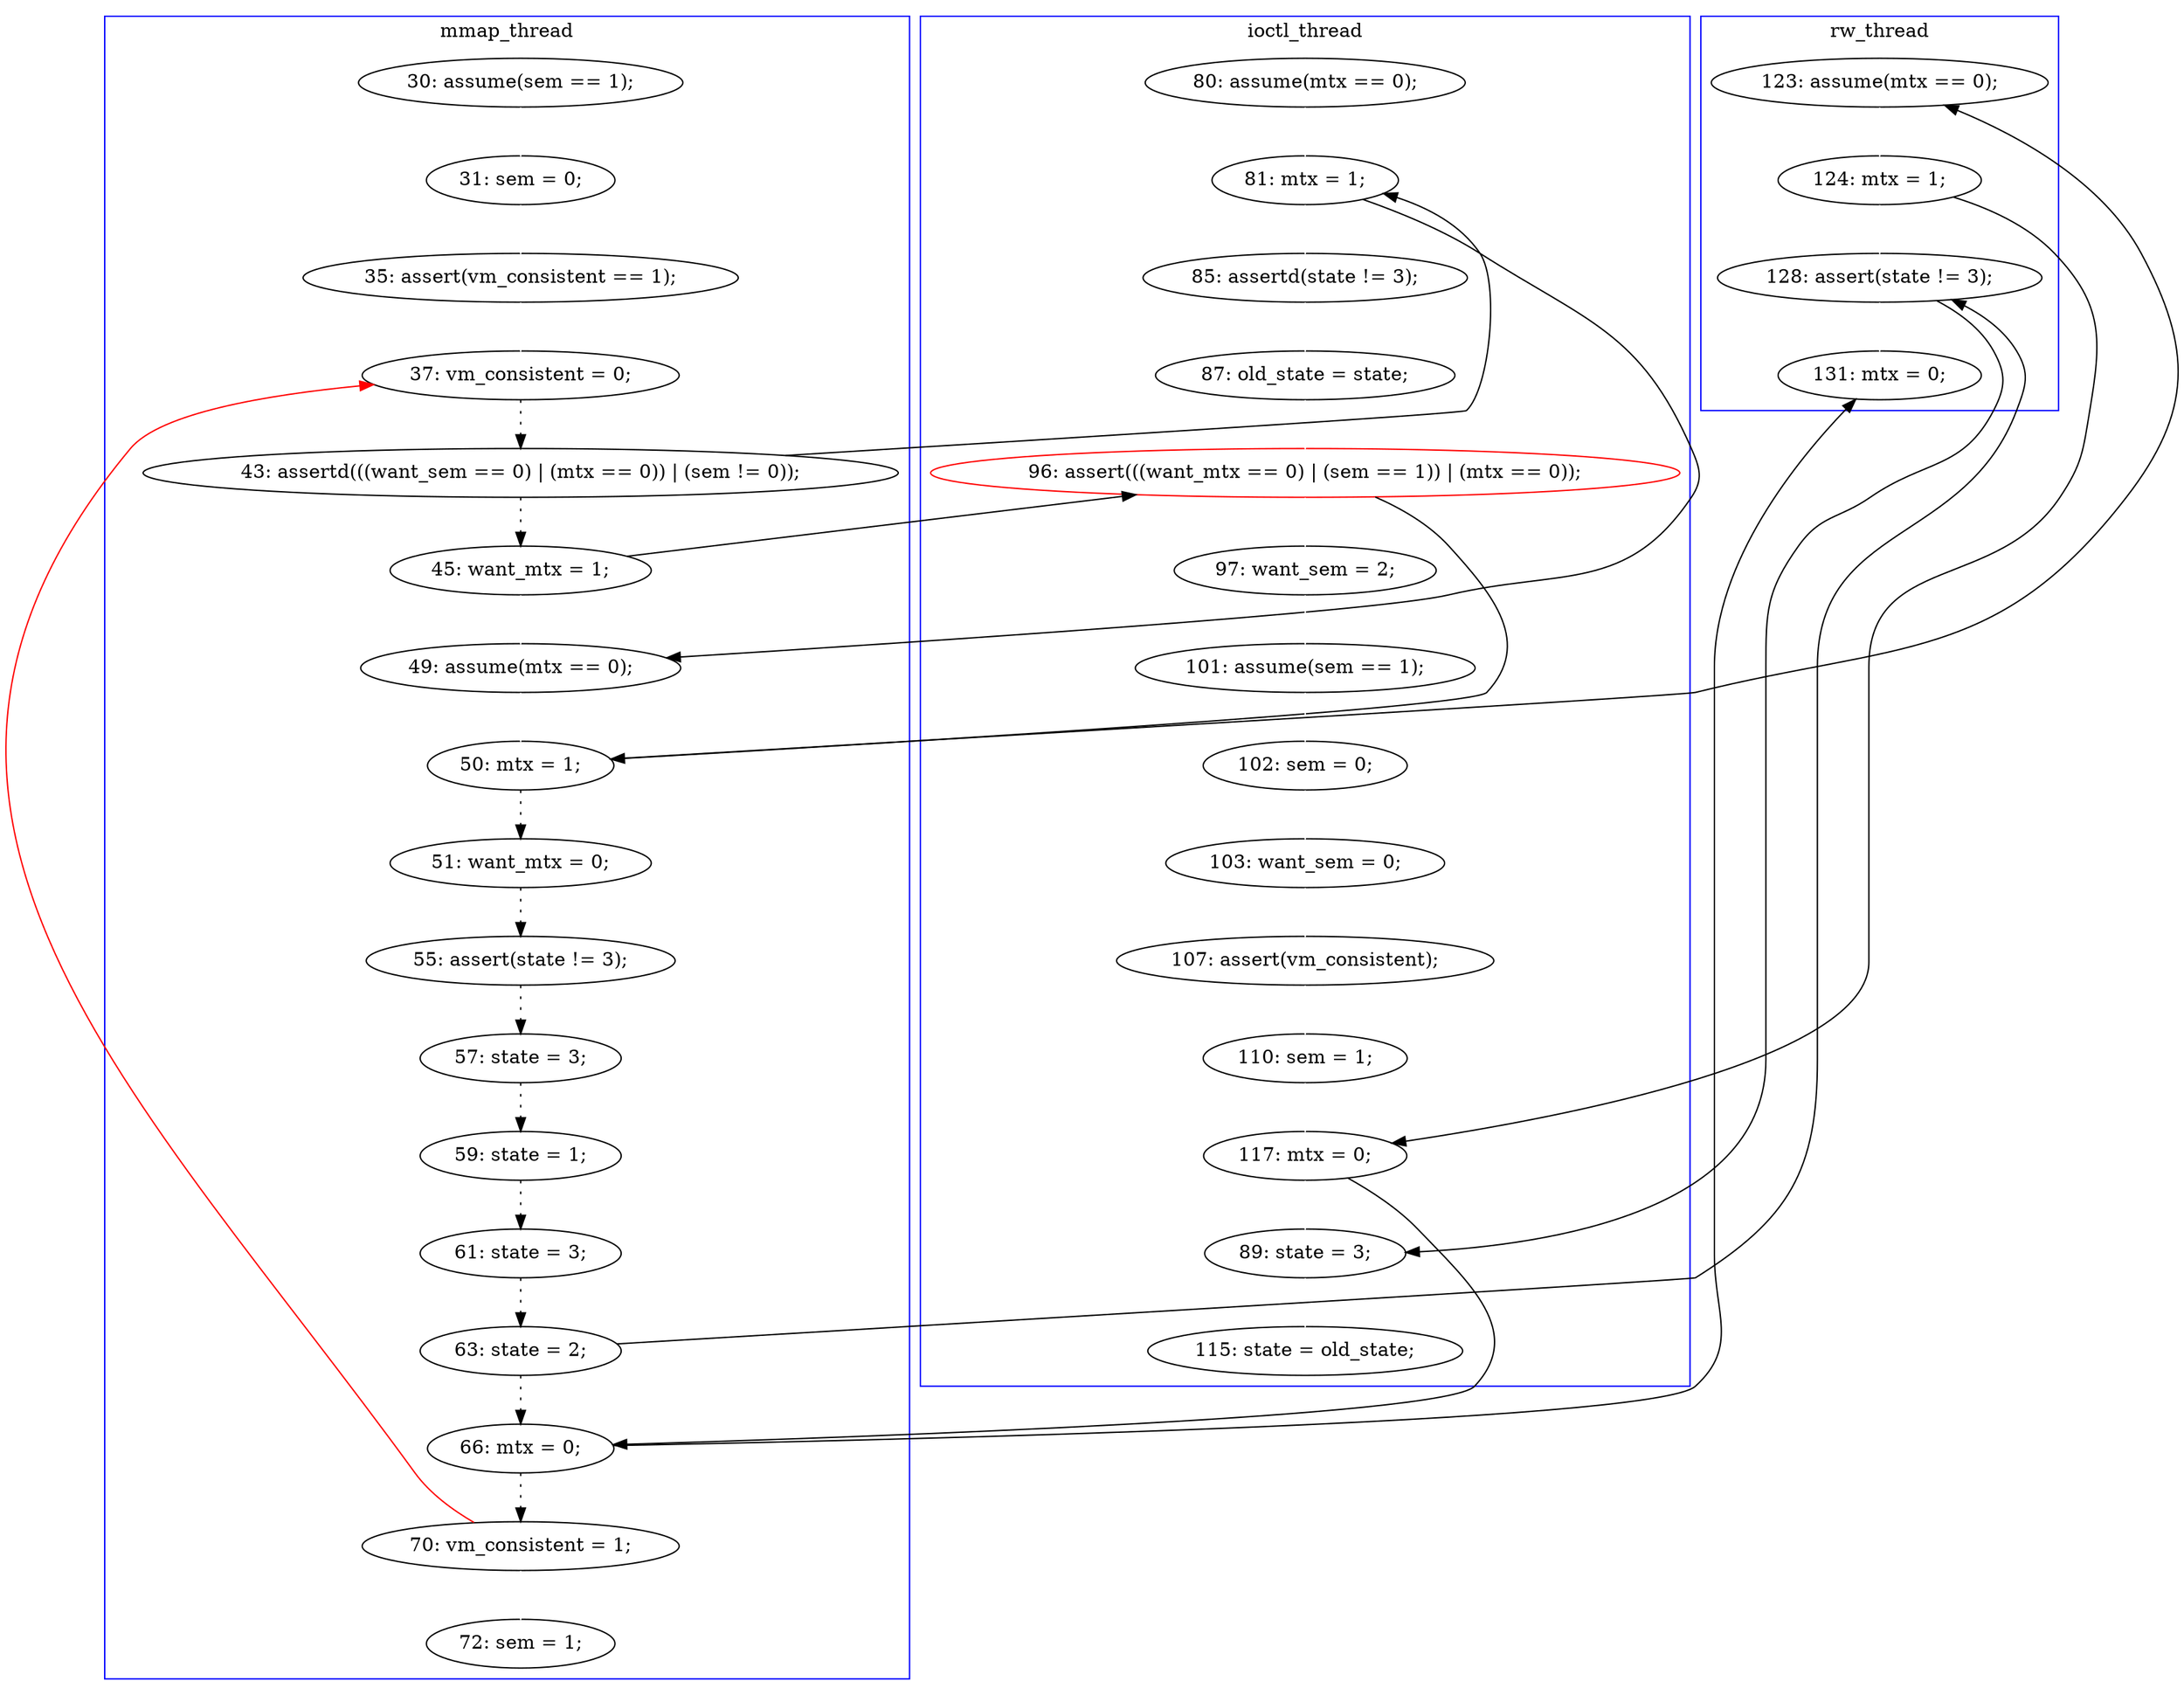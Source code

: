 digraph Counterexample {
	54 -> 55 [color = white, style = solid]
	20 -> 22 [color = white, style = solid]
	11 -> 12 [color = white, style = solid]
	34 -> 35 [color = black, style = dotted]
	19 -> 20 [color = white, style = solid]
	18 -> 19 [color = white, style = solid]
	40 -> 44 [color = white, style = solid]
	15 -> 24 [color = black, style = solid, constraint = false]
	29 -> 30 [color = white, style = solid]
	35 -> 37 [color = black, style = dotted]
	45 -> 47 [color = white, style = solid]
	14 -> 15 [color = black, style = dotted]
	25 -> 26 [color = white, style = solid]
	15 -> 25 [color = white, style = solid]
	31 -> 36 [color = white, style = solid]
	42 -> 43 [color = black, style = solid, constraint = false]
	19 -> 25 [color = black, style = solid, constraint = false]
	32 -> 34 [color = black, style = dotted]
	43 -> 46 [color = black, style = solid, constraint = false]
	45 -> 13 [color = red, style = solid, constraint = false]
	42 -> 54 [color = white, style = solid]
	30 -> 31 [color = white, style = solid]
	14 -> 19 [color = black, style = solid, constraint = false]
	12 -> 13 [color = white, style = solid]
	43 -> 45 [color = black, style = dotted]
	38 -> 42 [color = white, style = solid]
	40 -> 42 [color = black, style = solid, constraint = false]
	28 -> 29 [color = white, style = solid]
	44 -> 46 [color = white, style = solid]
	24 -> 28 [color = white, style = solid]
	13 -> 14 [color = black, style = dotted]
	22 -> 24 [color = white, style = solid]
	44 -> 54 [color = black, style = solid, constraint = false]
	39 -> 40 [color = white, style = solid]
	26 -> 27 [color = black, style = dotted]
	36 -> 38 [color = white, style = solid]
	41 -> 44 [color = black, style = solid, constraint = false]
	27 -> 32 [color = black, style = dotted]
	37 -> 41 [color = black, style = dotted]
	10 -> 11 [color = white, style = solid]
	41 -> 43 [color = black, style = dotted]
	26 -> 39 [color = black, style = solid, constraint = false]
	24 -> 26 [color = black, style = solid, constraint = false]
	subgraph cluster3 {
		label = rw_thread
		color = blue
		46  [label = "131: mtx = 0;"]
		40  [label = "124: mtx = 1;"]
		39  [label = "123: assume(mtx == 0);"]
		44  [label = "128: assert(state != 3);"]
	}
	subgraph cluster1 {
		label = mmap_thread
		color = blue
		32  [label = "55: assert(state != 3);"]
		27  [label = "51: want_mtx = 0;"]
		14  [label = "43: assertd(((want_sem == 0) | (mtx == 0)) | (sem != 0));"]
		47  [label = "72: sem = 1;"]
		25  [label = "49: assume(mtx == 0);"]
		43  [label = "66: mtx = 0;"]
		12  [label = "35: assert(vm_consistent == 1);"]
		41  [label = "63: state = 2;"]
		26  [label = "50: mtx = 1;"]
		13  [label = "37: vm_consistent = 0;"]
		37  [label = "61: state = 3;"]
		35  [label = "59: state = 1;"]
		34  [label = "57: state = 3;"]
		15  [label = "45: want_mtx = 1;"]
		11  [label = "31: sem = 0;"]
		10  [label = "30: assume(sem == 1);"]
		45  [label = "70: vm_consistent = 1;"]
	}
	subgraph cluster2 {
		label = ioctl_thread
		color = blue
		31  [label = "103: want_sem = 0;"]
		54  [label = "89: state = 3;"]
		20  [label = "85: assertd(state != 3);"]
		36  [label = "107: assert(vm_consistent);"]
		22  [label = "87: old_state = state;"]
		24  [label = "96: assert(((want_mtx == 0) | (sem == 1)) | (mtx == 0));", color = red]
		55  [label = "115: state = old_state;"]
		29  [label = "101: assume(sem == 1);"]
		38  [label = "110: sem = 1;"]
		42  [label = "117: mtx = 0;"]
		19  [label = "81: mtx = 1;"]
		30  [label = "102: sem = 0;"]
		18  [label = "80: assume(mtx == 0);"]
		28  [label = "97: want_sem = 2;"]
	}
}